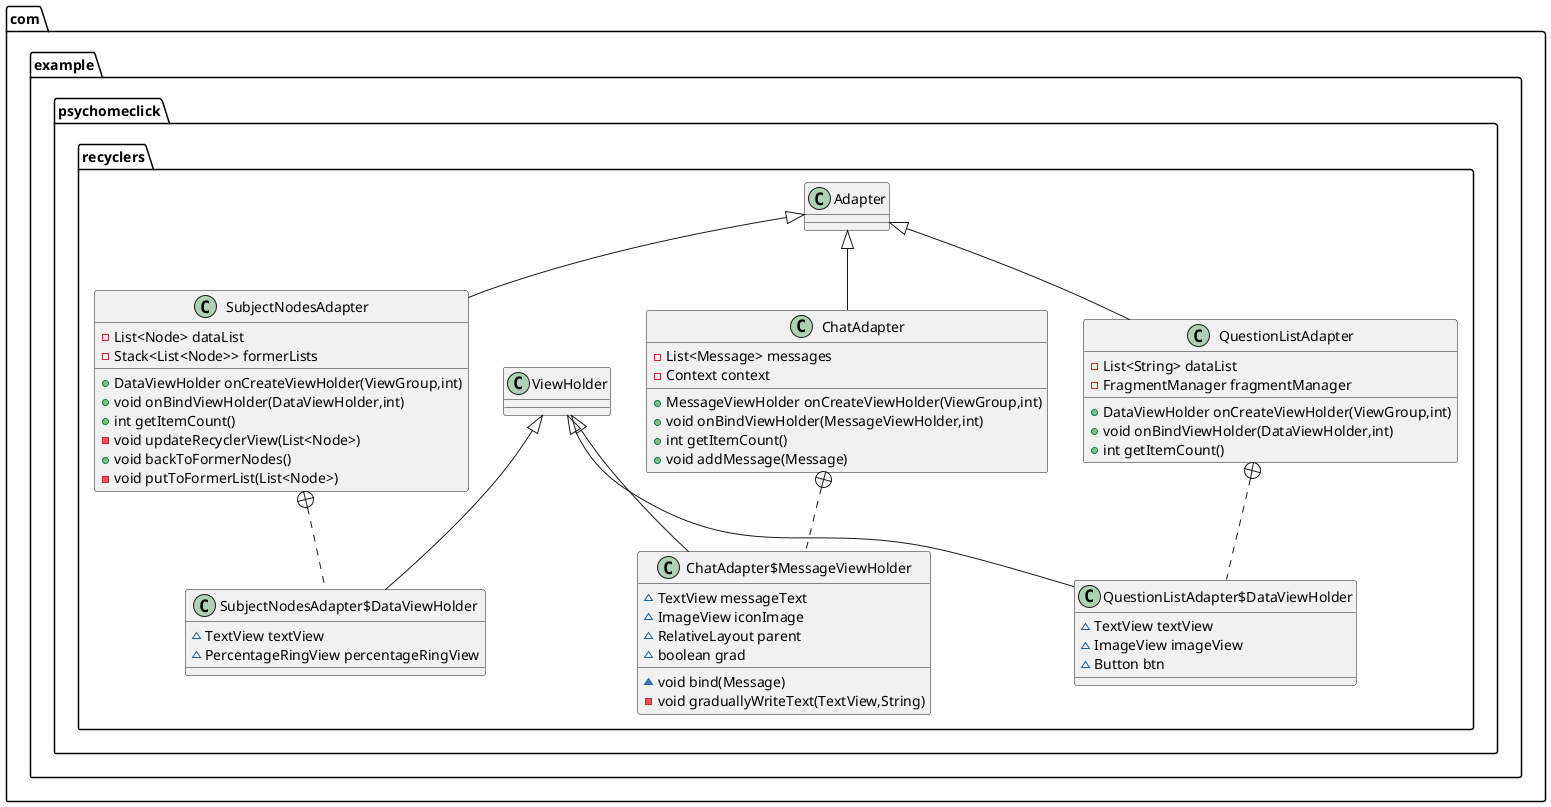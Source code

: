 @startuml
class com.example.psychomeclick.recyclers.SubjectNodesAdapter {
- List<Node> dataList
- Stack<List<Node>> formerLists
+ DataViewHolder onCreateViewHolder(ViewGroup,int)
+ void onBindViewHolder(DataViewHolder,int)
+ int getItemCount()
- void updateRecyclerView(List<Node>)
+ void backToFormerNodes()
- void putToFormerList(List<Node>)
}


class com.example.psychomeclick.recyclers.SubjectNodesAdapter$DataViewHolder {
~ TextView textView
~ PercentageRingView percentageRingView
}

class com.example.psychomeclick.recyclers.ChatAdapter {
- List<Message> messages
- Context context
+ MessageViewHolder onCreateViewHolder(ViewGroup,int)
+ void onBindViewHolder(MessageViewHolder,int)
+ int getItemCount()
+ void addMessage(Message)
}


class com.example.psychomeclick.recyclers.ChatAdapter$MessageViewHolder {
~ TextView messageText
~ ImageView iconImage
~ RelativeLayout parent
~ boolean grad
~ void bind(Message)
- void graduallyWriteText(TextView,String)
}


class com.example.psychomeclick.recyclers.QuestionListAdapter {
- List<String> dataList
- FragmentManager fragmentManager
+ DataViewHolder onCreateViewHolder(ViewGroup,int)
+ void onBindViewHolder(DataViewHolder,int)
+ int getItemCount()
}


class com.example.psychomeclick.recyclers.QuestionListAdapter$DataViewHolder {
~ TextView textView
~ ImageView imageView
~ Button btn
}



com.example.psychomeclick.recyclers.Adapter <|-- com.example.psychomeclick.recyclers.SubjectNodesAdapter
com.example.psychomeclick.recyclers.SubjectNodesAdapter +.. com.example.psychomeclick.recyclers.SubjectNodesAdapter$DataViewHolder
com.example.psychomeclick.recyclers.ViewHolder <|-- com.example.psychomeclick.recyclers.SubjectNodesAdapter$DataViewHolder
com.example.psychomeclick.recyclers.Adapter <|-- com.example.psychomeclick.recyclers.ChatAdapter
com.example.psychomeclick.recyclers.ChatAdapter +.. com.example.psychomeclick.recyclers.ChatAdapter$MessageViewHolder
com.example.psychomeclick.recyclers.ViewHolder <|-- com.example.psychomeclick.recyclers.ChatAdapter$MessageViewHolder
com.example.psychomeclick.recyclers.Adapter <|-- com.example.psychomeclick.recyclers.QuestionListAdapter
com.example.psychomeclick.recyclers.QuestionListAdapter +.. com.example.psychomeclick.recyclers.QuestionListAdapter$DataViewHolder
com.example.psychomeclick.recyclers.ViewHolder <|-- com.example.psychomeclick.recyclers.QuestionListAdapter$DataViewHolder
@enduml